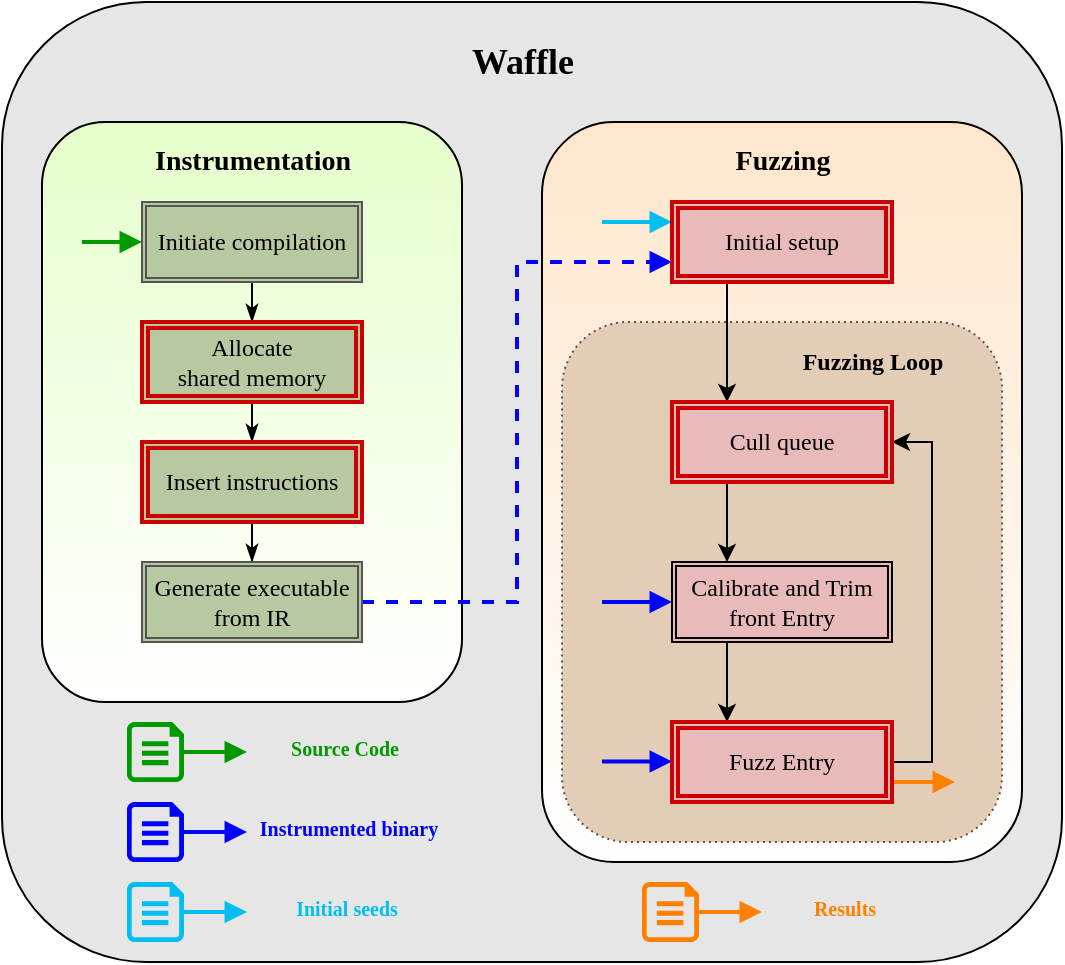 <mxfile>
    <diagram id="CwqIJhX3pIehWAISivcS" name="Page-1">
        <mxGraphModel dx="526" dy="362" grid="1" gridSize="10" guides="1" tooltips="1" connect="1" arrows="1" fold="1" page="1" pageScale="1" pageWidth="827" pageHeight="1169" math="0" shadow="0">
            <root>
                <mxCell id="0"/>
                <mxCell id="1" parent="0"/>
                <mxCell id="109" value="" style="rounded=1;whiteSpace=wrap;html=1;fontFamily=Georgia;fontSize=12;fillColor=#E6E6E6;" parent="1" vertex="1">
                    <mxGeometry x="40" y="40" width="530" height="480" as="geometry"/>
                </mxCell>
                <mxCell id="110" value="" style="rounded=1;whiteSpace=wrap;html=1;fontFamily=Georgia;fontSize=12;fillColor=#FFE6CC;gradientColor=#ffffff;" parent="1" vertex="1">
                    <mxGeometry x="310" y="100" width="240" height="370" as="geometry"/>
                </mxCell>
                <mxCell id="111" value="" style="rounded=1;whiteSpace=wrap;html=1;fontFamily=Georgia;fontSize=12;fillColor=#E6FFCC;gradientColor=#ffffff;" parent="1" vertex="1">
                    <mxGeometry x="60" y="100" width="210" height="290" as="geometry"/>
                </mxCell>
                <mxCell id="112" value="&lt;span style=&quot;font-size: 14px&quot;&gt;&lt;b&gt;Instrumentation&lt;/b&gt;&lt;/span&gt;" style="text;html=1;align=center;verticalAlign=middle;resizable=0;points=[];autosize=1;fontSize=12;fontFamily=Georgia;" parent="1" vertex="1">
                    <mxGeometry x="110" y="110" width="110" height="20" as="geometry"/>
                </mxCell>
                <mxCell id="115" style="edgeStyle=orthogonalEdgeStyle;rounded=0;orthogonalLoop=1;jettySize=auto;html=1;exitX=0.5;exitY=1;exitDx=0;exitDy=0;entryX=0.5;entryY=0;entryDx=0;entryDy=0;fontFamily=Georgia;fontSize=12;endArrow=classicThin;endFill=1;" parent="1" source="113" target="114" edge="1">
                    <mxGeometry x="60" y="100" as="geometry"/>
                </mxCell>
                <mxCell id="117" style="edgeStyle=orthogonalEdgeStyle;rounded=0;orthogonalLoop=1;jettySize=auto;html=1;exitX=0.5;exitY=1;exitDx=0;exitDy=0;entryX=0.5;entryY=0;entryDx=0;entryDy=0;fontFamily=Georgia;fontSize=12;endArrow=classicThin;endFill=1;" parent="1" source="114" target="116" edge="1">
                    <mxGeometry x="60" y="100" as="geometry"/>
                </mxCell>
                <mxCell id="119" style="edgeStyle=orthogonalEdgeStyle;rounded=0;orthogonalLoop=1;jettySize=auto;html=1;exitX=0.5;exitY=1;exitDx=0;exitDy=0;fontFamily=Georgia;fontSize=12;endArrow=classicThin;endFill=1;" parent="1" source="116" target="118" edge="1">
                    <mxGeometry x="60" y="100" as="geometry"/>
                </mxCell>
                <mxCell id="120" value="" style="rounded=1;whiteSpace=wrap;html=1;strokeColor=#545454;strokeWidth=1;fontFamily=Georgia;fontSize=12;dashed=1;dashPattern=1 2;fillColor=#E3CDB6;" parent="1" vertex="1">
                    <mxGeometry x="320" y="200" width="220" height="260" as="geometry"/>
                </mxCell>
                <mxCell id="121" value="&lt;b&gt;&lt;font style=&quot;font-size: 14px&quot;&gt;Fuzzing&lt;/font&gt;&lt;/b&gt;" style="text;html=1;align=center;verticalAlign=middle;resizable=0;points=[];autosize=1;fontSize=12;fontFamily=Georgia;" parent="1" vertex="1">
                    <mxGeometry x="400" y="110" width="60" height="20" as="geometry"/>
                </mxCell>
                <mxCell id="122" style="edgeStyle=orthogonalEdgeStyle;rounded=0;orthogonalLoop=1;jettySize=auto;html=1;exitX=0.25;exitY=1;exitDx=0;exitDy=0;entryX=0.25;entryY=0;entryDx=0;entryDy=0;" parent="1" source="123" target="133" edge="1">
                    <mxGeometry relative="1" as="geometry"/>
                </mxCell>
                <mxCell id="124" value="&lt;font size=&quot;1&quot;&gt;&lt;b style=&quot;font-size: 12px&quot;&gt;Fuzzing Loop&lt;/b&gt;&lt;/font&gt;" style="text;html=1;align=center;verticalAlign=middle;resizable=0;points=[];autosize=1;fontSize=12;fontFamily=Georgia;" parent="1" vertex="1">
                    <mxGeometry x="430" y="210" width="90" height="20" as="geometry"/>
                </mxCell>
                <mxCell id="125" value="&lt;b&gt;&lt;font style=&quot;font-size: 18px&quot;&gt;Waffle&lt;/font&gt;&lt;/b&gt;" style="text;html=1;align=center;verticalAlign=middle;resizable=0;points=[];autosize=1;fontFamily=Georgia;fontSize=12;" parent="1" vertex="1">
                    <mxGeometry x="265" y="60" width="70" height="20" as="geometry"/>
                </mxCell>
                <mxCell id="126" style="edgeStyle=orthogonalEdgeStyle;rounded=0;orthogonalLoop=1;jettySize=auto;html=1;exitX=1;exitY=0.5;exitDx=0;exitDy=0;entryX=0;entryY=0.75;entryDx=0;entryDy=0;endArrow=block;endFill=1;strokeWidth=2;fontFamily=Georgia;fontSize=12;dashed=1;strokeColor=#0000FF;" parent="1" source="118" target="123" edge="1">
                    <mxGeometry relative="1" as="geometry"/>
                </mxCell>
                <mxCell id="127" value="" style="endArrow=block;html=1;strokeWidth=2;fontFamily=Georgia;fontSize=12;endFill=1;entryX=0;entryY=0.5;entryDx=0;entryDy=0;strokeColor=#009900;" parent="1" target="113" edge="1">
                    <mxGeometry width="50" height="50" relative="1" as="geometry">
                        <mxPoint x="80" y="160" as="sourcePoint"/>
                        <mxPoint x="91.5" y="159.58" as="targetPoint"/>
                    </mxGeometry>
                </mxCell>
                <mxCell id="128" style="edgeStyle=orthogonalEdgeStyle;rounded=0;orthogonalLoop=1;jettySize=auto;html=1;exitX=1;exitY=0.5;exitDx=0;exitDy=0;entryX=1;entryY=0.5;entryDx=0;entryDy=0;" parent="1" source="129" target="133" edge="1">
                    <mxGeometry relative="1" as="geometry"/>
                </mxCell>
                <mxCell id="130" style="edgeStyle=orthogonalEdgeStyle;rounded=0;orthogonalLoop=1;jettySize=auto;html=1;exitX=0.25;exitY=1;exitDx=0;exitDy=0;entryX=0.25;entryY=0;entryDx=0;entryDy=0;" parent="1" source="131" target="129" edge="1">
                    <mxGeometry relative="1" as="geometry"/>
                </mxCell>
                <mxCell id="132" style="edgeStyle=orthogonalEdgeStyle;rounded=0;orthogonalLoop=1;jettySize=auto;html=1;exitX=0.25;exitY=1;exitDx=0;exitDy=0;entryX=0.25;entryY=0;entryDx=0;entryDy=0;" parent="1" source="133" target="131" edge="1">
                    <mxGeometry relative="1" as="geometry"/>
                </mxCell>
                <mxCell id="134" value="" style="endArrow=block;html=1;strokeWidth=2;fontFamily=Georgia;fontSize=12;strokeColor=#00BEF2;endFill=1;entryX=0;entryY=0.25;entryDx=0;entryDy=0;" parent="1" target="123" edge="1">
                    <mxGeometry width="50" height="50" relative="1" as="geometry">
                        <mxPoint x="340" y="150" as="sourcePoint"/>
                        <mxPoint x="350" y="352.5" as="targetPoint"/>
                        <Array as="points">
                            <mxPoint x="340" y="150"/>
                        </Array>
                    </mxGeometry>
                </mxCell>
                <mxCell id="135" value="" style="endArrow=block;html=1;strokeWidth=2;fontFamily=Georgia;fontSize=12;endFill=1;entryX=0;entryY=0.5;entryDx=0;entryDy=0;strokeColor=#0000FF;" parent="1" target="131" edge="1">
                    <mxGeometry width="50" height="50" relative="1" as="geometry">
                        <mxPoint x="340" y="340" as="sourcePoint"/>
                        <mxPoint x="350" y="319.31" as="targetPoint"/>
                    </mxGeometry>
                </mxCell>
                <mxCell id="136" value="" style="group" parent="1" vertex="1" connectable="0">
                    <mxGeometry x="102.5" y="440" width="160" height="30" as="geometry"/>
                </mxCell>
                <mxCell id="137" value="" style="verticalLabelPosition=bottom;html=1;verticalAlign=top;align=center;strokeColor=none;shape=mxgraph.azure.cloud_services_configuration_file;pointerEvents=1;dashed=1;dashPattern=1 2;fontFamily=Georgia;fontSize=12;fillColor=#0000FF;" parent="136" vertex="1">
                    <mxGeometry width="28.5" height="30" as="geometry"/>
                </mxCell>
                <mxCell id="138" value="" style="endArrow=block;html=1;strokeWidth=2;fontFamily=Georgia;fontSize=12;exitX=1;exitY=0.5;exitDx=0;exitDy=0;exitPerimeter=0;strokeColor=#0000FF;endFill=1;" parent="136" source="137" edge="1">
                    <mxGeometry width="50" height="50" relative="1" as="geometry">
                        <mxPoint x="50" y="10" as="sourcePoint"/>
                        <mxPoint x="60" y="15" as="targetPoint"/>
                    </mxGeometry>
                </mxCell>
                <mxCell id="139" value="&lt;font color=&quot;#0000ff&quot; size=&quot;1&quot;&gt;&lt;b&gt;Instrumented binary&lt;/b&gt;&lt;/font&gt;" style="text;html=1;align=center;verticalAlign=middle;resizable=0;points=[];autosize=1;fontSize=12;fontFamily=Georgia;" parent="136" vertex="1">
                    <mxGeometry x="60" y="3" width="100" height="20" as="geometry"/>
                </mxCell>
                <mxCell id="140" value="" style="group" parent="1" vertex="1" connectable="0">
                    <mxGeometry x="102.5" y="480" width="150" height="30" as="geometry"/>
                </mxCell>
                <mxCell id="141" value="" style="verticalLabelPosition=bottom;html=1;verticalAlign=top;align=center;strokeColor=none;shape=mxgraph.azure.cloud_services_configuration_file;pointerEvents=1;dashed=1;dashPattern=1 2;fontFamily=Georgia;fontSize=12;fillColor=#00BEF2;" parent="140" vertex="1">
                    <mxGeometry width="28.5" height="30" as="geometry"/>
                </mxCell>
                <mxCell id="142" value="" style="endArrow=block;html=1;strokeWidth=2;fontFamily=Georgia;fontSize=12;exitX=1;exitY=0.5;exitDx=0;exitDy=0;exitPerimeter=0;strokeColor=#00BEF2;endFill=1;" parent="140" source="141" edge="1">
                    <mxGeometry width="50" height="50" relative="1" as="geometry">
                        <mxPoint x="80" y="20" as="sourcePoint"/>
                        <mxPoint x="60" y="15" as="targetPoint"/>
                    </mxGeometry>
                </mxCell>
                <mxCell id="143" value="&lt;font color=&quot;#00bef2&quot; size=&quot;1&quot;&gt;&lt;b&gt;Initial seeds&lt;/b&gt;&lt;/font&gt;" style="text;html=1;align=center;verticalAlign=middle;resizable=0;points=[];autosize=1;fontSize=12;fontFamily=Georgia;" parent="140" vertex="1">
                    <mxGeometry x="74" y="3" width="70" height="20" as="geometry"/>
                </mxCell>
                <mxCell id="144" value="" style="verticalLabelPosition=bottom;html=1;verticalAlign=top;align=center;strokeColor=none;shape=mxgraph.azure.cloud_services_configuration_file;pointerEvents=1;dashed=1;dashPattern=1 2;fontFamily=Georgia;fontSize=12;fillColor=#FF8000;" parent="1" vertex="1">
                    <mxGeometry x="360" y="480" width="28.5" height="30" as="geometry"/>
                </mxCell>
                <mxCell id="145" value="" style="endArrow=block;html=1;strokeWidth=2;fontFamily=Georgia;fontSize=12;exitX=1;exitY=0.5;exitDx=0;exitDy=0;exitPerimeter=0;endFill=1;strokeColor=#FF8000;" parent="1" source="144" edge="1">
                    <mxGeometry x="360" y="480" width="50" height="50" as="geometry">
                        <mxPoint x="440" y="500" as="sourcePoint"/>
                        <mxPoint x="420" y="495" as="targetPoint"/>
                    </mxGeometry>
                </mxCell>
                <mxCell id="146" value="&lt;font size=&quot;1&quot;&gt;&lt;b&gt;Results&lt;/b&gt;&lt;/font&gt;" style="text;html=1;align=center;verticalAlign=middle;resizable=0;points=[];autosize=1;fontSize=12;fontFamily=Georgia;fontColor=#FF8000;" parent="1" vertex="1">
                    <mxGeometry x="436" y="483" width="50" height="20" as="geometry"/>
                </mxCell>
                <mxCell id="147" value="" style="group" parent="1" vertex="1" connectable="0">
                    <mxGeometry x="102.5" y="400" width="145" height="30" as="geometry"/>
                </mxCell>
                <mxCell id="148" value="" style="verticalLabelPosition=bottom;html=1;verticalAlign=top;align=center;strokeColor=none;shape=mxgraph.azure.cloud_services_configuration_file;pointerEvents=1;dashed=1;dashPattern=1 2;fontFamily=Georgia;fontSize=12;fillColor=#009900;" parent="147" vertex="1">
                    <mxGeometry width="28.5" height="30" as="geometry"/>
                </mxCell>
                <mxCell id="149" value="" style="endArrow=block;html=1;strokeWidth=2;fontFamily=Georgia;fontSize=12;exitX=1;exitY=0.5;exitDx=0;exitDy=0;exitPerimeter=0;endFill=1;strokeColor=#009900;" parent="147" source="148" edge="1">
                    <mxGeometry width="50" height="50" as="geometry">
                        <mxPoint x="48.5" y="14.66" as="sourcePoint"/>
                        <mxPoint x="60" y="15" as="targetPoint"/>
                    </mxGeometry>
                </mxCell>
                <mxCell id="150" value="&lt;b style=&quot;font-size: x-small&quot;&gt;&lt;font color=&quot;#009900&quot;&gt;Source Code&lt;/font&gt;&lt;/b&gt;" style="text;html=1;align=center;verticalAlign=middle;resizable=0;points=[];autosize=1;fontSize=12;fontFamily=Georgia;" parent="147" vertex="1">
                    <mxGeometry x="73" y="3" width="70" height="20" as="geometry"/>
                </mxCell>
                <mxCell id="151" value="" style="endArrow=block;html=1;strokeWidth=2;fontFamily=Georgia;fontSize=12;endFill=1;strokeColor=#FF8000;" parent="1" edge="1">
                    <mxGeometry x="456.5" y="415" width="50" height="50" as="geometry">
                        <mxPoint x="485" y="430" as="sourcePoint"/>
                        <mxPoint x="516.5" y="430" as="targetPoint"/>
                    </mxGeometry>
                </mxCell>
                <mxCell id="129" value="Fuzz Entry" style="shape=ext;double=1;rounded=0;whiteSpace=wrap;html=1;strokeWidth=2;fontFamily=Georgia;fontSize=12;fillColor=#E8BABA;strokeColor=#CC0000;" parent="1" vertex="1">
                    <mxGeometry x="375" y="400" width="110" height="40" as="geometry"/>
                </mxCell>
                <mxCell id="131" value="Calibrate and Trim&lt;br&gt;front Entry" style="shape=ext;double=1;rounded=0;whiteSpace=wrap;html=1;strokeWidth=1;fontFamily=Georgia;fontSize=12;fillColor=#E8BABA;" parent="1" vertex="1">
                    <mxGeometry x="375" y="320" width="110" height="40" as="geometry"/>
                </mxCell>
                <mxCell id="133" value="Cull queue" style="shape=ext;double=1;rounded=0;whiteSpace=wrap;html=1;strokeWidth=2;fontFamily=Georgia;fontSize=12;fillColor=#E8BABA;strokeColor=#CC0000;" parent="1" vertex="1">
                    <mxGeometry x="375" y="240" width="110" height="40" as="geometry"/>
                </mxCell>
                <mxCell id="113" value="Initiate compilation" style="shape=ext;double=1;rounded=0;whiteSpace=wrap;html=1;strokeColor=#545454;strokeWidth=1;fontFamily=Georgia;fontSize=12;fillColor=#B6C9A1;" parent="1" vertex="1">
                    <mxGeometry x="110" y="140" width="110" height="40" as="geometry"/>
                </mxCell>
                <mxCell id="114" value="Allocate&lt;br&gt;shared memory" style="shape=ext;double=1;rounded=0;whiteSpace=wrap;html=1;strokeWidth=2;fontFamily=Georgia;fontSize=12;fillColor=#B6C9A1;strokeColor=#CC0000;" parent="1" vertex="1">
                    <mxGeometry x="110" y="200" width="110" height="40" as="geometry"/>
                </mxCell>
                <mxCell id="116" value="Insert instructions" style="shape=ext;double=1;rounded=0;whiteSpace=wrap;html=1;strokeWidth=2;fontFamily=Georgia;fontSize=12;fillColor=#B6C9A1;strokeColor=#CC0000;" parent="1" vertex="1">
                    <mxGeometry x="110" y="260" width="110" height="40" as="geometry"/>
                </mxCell>
                <mxCell id="118" value="Generate executable from IR" style="shape=ext;double=1;rounded=0;whiteSpace=wrap;html=1;strokeColor=#545454;strokeWidth=1;fontFamily=Georgia;fontSize=12;fillColor=#B6C9A1;" parent="1" vertex="1">
                    <mxGeometry x="110" y="320" width="110" height="40" as="geometry"/>
                </mxCell>
                <mxCell id="123" value="Initial setup" style="shape=ext;double=1;rounded=0;whiteSpace=wrap;html=1;strokeWidth=2;fontFamily=Georgia;fontSize=12;fillColor=#E8BABA;strokeColor=#CC0000;" parent="1" vertex="1">
                    <mxGeometry x="375" y="140" width="110" height="40" as="geometry"/>
                </mxCell>
                <mxCell id="152" value="" style="endArrow=block;html=1;strokeWidth=2;fontFamily=Georgia;fontSize=12;endFill=1;entryX=0;entryY=0.5;entryDx=0;entryDy=0;strokeColor=#0000FF;" edge="1" parent="1">
                    <mxGeometry width="50" height="50" relative="1" as="geometry">
                        <mxPoint x="340" y="419.76" as="sourcePoint"/>
                        <mxPoint x="375" y="419.76" as="targetPoint"/>
                    </mxGeometry>
                </mxCell>
            </root>
        </mxGraphModel>
    </diagram>
</mxfile>